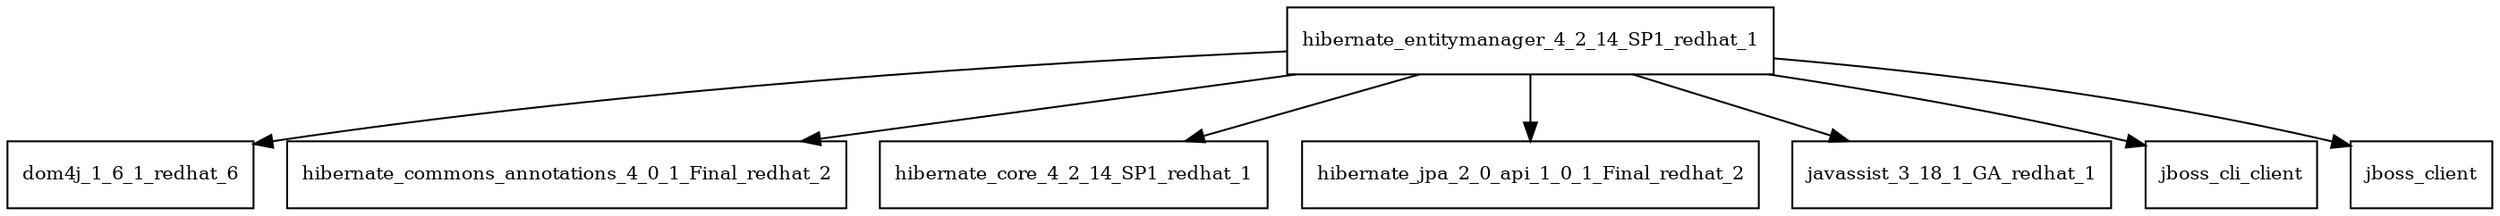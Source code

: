 digraph hibernate_entitymanager_4_2_14_SP1_redhat_1_dependencies {
  node [shape = box, fontsize=10.0];
  hibernate_entitymanager_4_2_14_SP1_redhat_1 -> dom4j_1_6_1_redhat_6;
  hibernate_entitymanager_4_2_14_SP1_redhat_1 -> hibernate_commons_annotations_4_0_1_Final_redhat_2;
  hibernate_entitymanager_4_2_14_SP1_redhat_1 -> hibernate_core_4_2_14_SP1_redhat_1;
  hibernate_entitymanager_4_2_14_SP1_redhat_1 -> hibernate_jpa_2_0_api_1_0_1_Final_redhat_2;
  hibernate_entitymanager_4_2_14_SP1_redhat_1 -> javassist_3_18_1_GA_redhat_1;
  hibernate_entitymanager_4_2_14_SP1_redhat_1 -> jboss_cli_client;
  hibernate_entitymanager_4_2_14_SP1_redhat_1 -> jboss_client;
}
